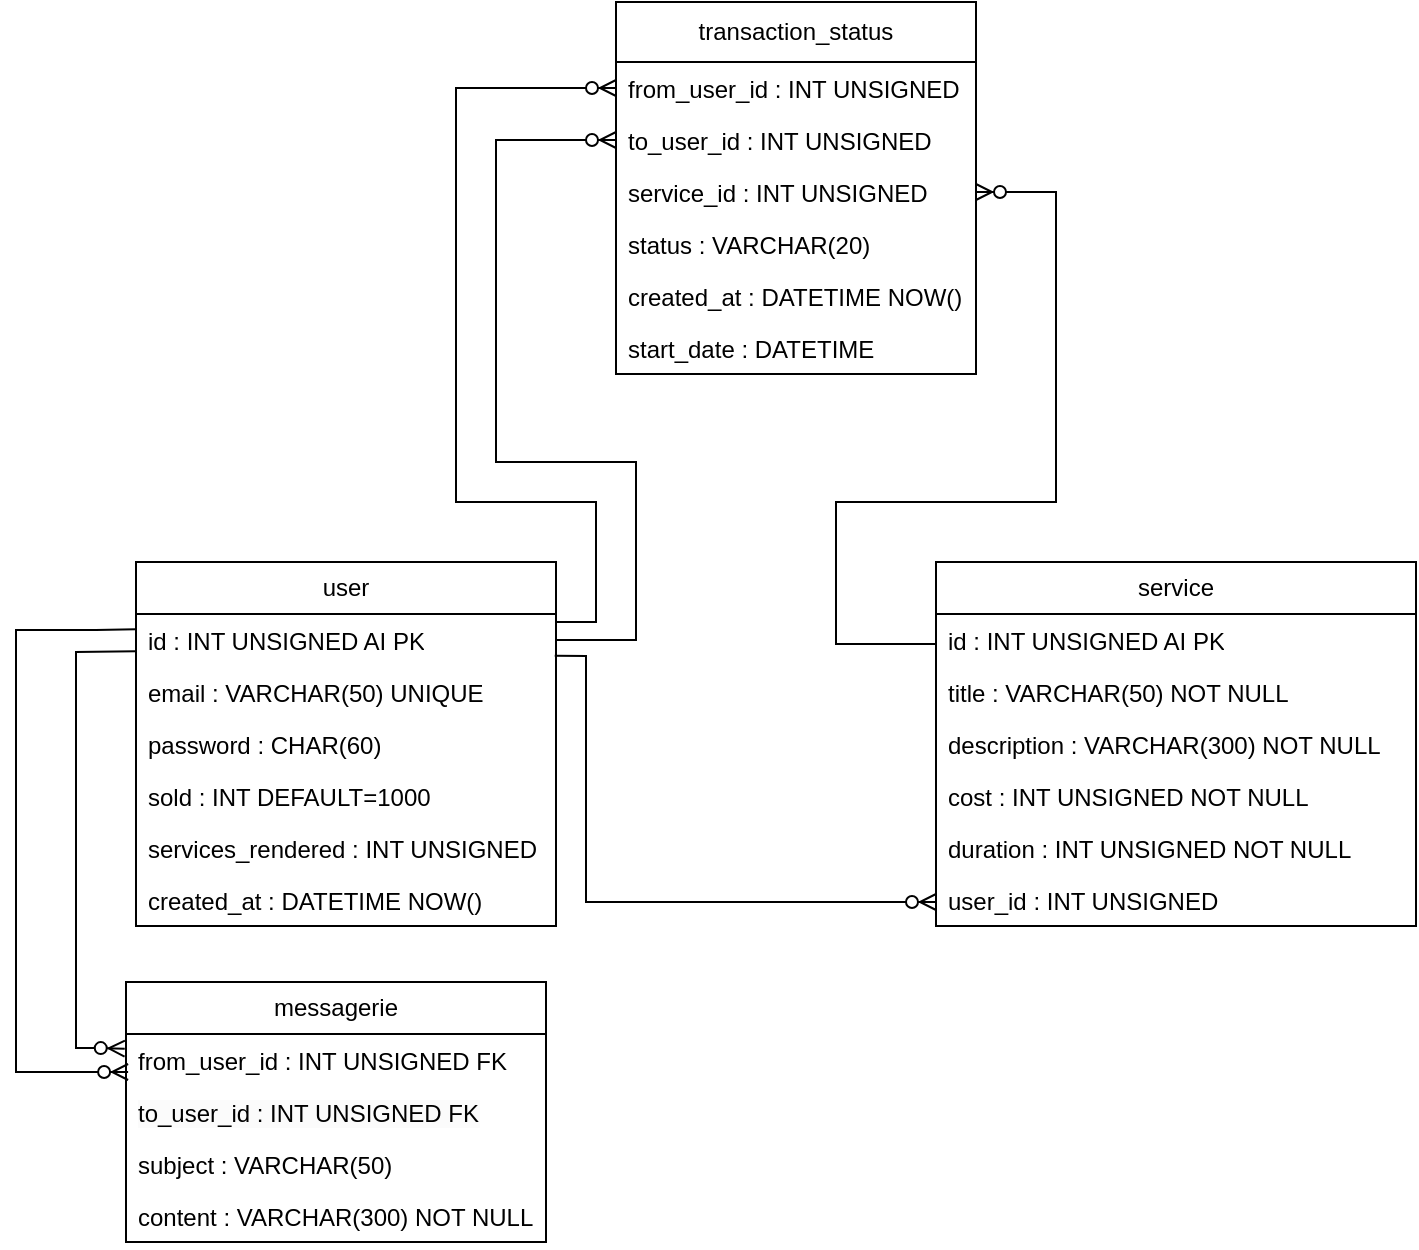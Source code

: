 <mxfile version="24.2.5" type="device">
  <diagram name="Page-1" id="VuSXqfZhitTR__DCnHvj">
    <mxGraphModel dx="792" dy="1187" grid="1" gridSize="10" guides="1" tooltips="1" connect="1" arrows="1" fold="1" page="1" pageScale="1" pageWidth="827" pageHeight="1169" math="0" shadow="0">
      <root>
        <mxCell id="0" />
        <mxCell id="1" parent="0" />
        <mxCell id="qyWvAxp9XMb7L4-9sGKE-1" value="user" style="swimlane;fontStyle=0;childLayout=stackLayout;horizontal=1;startSize=26;fillColor=none;horizontalStack=0;resizeParent=1;resizeParentMax=0;resizeLast=0;collapsible=1;marginBottom=0;whiteSpace=wrap;html=1;" parent="1" vertex="1">
          <mxGeometry x="90" y="310" width="210" height="182" as="geometry" />
        </mxCell>
        <mxCell id="qyWvAxp9XMb7L4-9sGKE-2" value="id : INT UNSIGNED AI PK" style="text;strokeColor=none;fillColor=none;align=left;verticalAlign=top;spacingLeft=4;spacingRight=4;overflow=hidden;rotatable=0;points=[[0,0.5],[1,0.5]];portConstraint=eastwest;whiteSpace=wrap;html=1;" parent="qyWvAxp9XMb7L4-9sGKE-1" vertex="1">
          <mxGeometry y="26" width="210" height="26" as="geometry" />
        </mxCell>
        <mxCell id="qyWvAxp9XMb7L4-9sGKE-3" value="email : VARCHAR(50) UNIQUE" style="text;strokeColor=none;fillColor=none;align=left;verticalAlign=top;spacingLeft=4;spacingRight=4;overflow=hidden;rotatable=0;points=[[0,0.5],[1,0.5]];portConstraint=eastwest;whiteSpace=wrap;html=1;" parent="qyWvAxp9XMb7L4-9sGKE-1" vertex="1">
          <mxGeometry y="52" width="210" height="26" as="geometry" />
        </mxCell>
        <mxCell id="qyWvAxp9XMb7L4-9sGKE-4" value="password : CHAR(60)" style="text;strokeColor=none;fillColor=none;align=left;verticalAlign=top;spacingLeft=4;spacingRight=4;overflow=hidden;rotatable=0;points=[[0,0.5],[1,0.5]];portConstraint=eastwest;whiteSpace=wrap;html=1;" parent="qyWvAxp9XMb7L4-9sGKE-1" vertex="1">
          <mxGeometry y="78" width="210" height="26" as="geometry" />
        </mxCell>
        <mxCell id="qyWvAxp9XMb7L4-9sGKE-14" value="sold : INT DEFAULT=1000" style="text;strokeColor=none;fillColor=none;align=left;verticalAlign=top;spacingLeft=4;spacingRight=4;overflow=hidden;rotatable=0;points=[[0,0.5],[1,0.5]];portConstraint=eastwest;whiteSpace=wrap;html=1;" parent="qyWvAxp9XMb7L4-9sGKE-1" vertex="1">
          <mxGeometry y="104" width="210" height="26" as="geometry" />
        </mxCell>
        <mxCell id="qyWvAxp9XMb7L4-9sGKE-21" value="services_rendered : INT UNSIGNED" style="text;strokeColor=none;fillColor=none;align=left;verticalAlign=top;spacingLeft=4;spacingRight=4;overflow=hidden;rotatable=0;points=[[0,0.5],[1,0.5]];portConstraint=eastwest;whiteSpace=wrap;html=1;" parent="qyWvAxp9XMb7L4-9sGKE-1" vertex="1">
          <mxGeometry y="130" width="210" height="26" as="geometry" />
        </mxCell>
        <mxCell id="Z8X-hhxmlZqIsnh04vYm-4" value="created_at : DATETIME NOW()" style="text;strokeColor=none;fillColor=none;align=left;verticalAlign=top;spacingLeft=4;spacingRight=4;overflow=hidden;rotatable=0;points=[[0,0.5],[1,0.5]];portConstraint=eastwest;whiteSpace=wrap;html=1;" parent="qyWvAxp9XMb7L4-9sGKE-1" vertex="1">
          <mxGeometry y="156" width="210" height="26" as="geometry" />
        </mxCell>
        <mxCell id="qyWvAxp9XMb7L4-9sGKE-5" value="service" style="swimlane;fontStyle=0;childLayout=stackLayout;horizontal=1;startSize=26;fillColor=none;horizontalStack=0;resizeParent=1;resizeParentMax=0;resizeLast=0;collapsible=1;marginBottom=0;whiteSpace=wrap;html=1;" parent="1" vertex="1">
          <mxGeometry x="490" y="310" width="240" height="182" as="geometry" />
        </mxCell>
        <mxCell id="qyWvAxp9XMb7L4-9sGKE-6" value="id : INT UNSIGNED AI PK" style="text;strokeColor=none;fillColor=none;align=left;verticalAlign=top;spacingLeft=4;spacingRight=4;overflow=hidden;rotatable=0;points=[[0,0.5],[1,0.5]];portConstraint=eastwest;whiteSpace=wrap;html=1;" parent="qyWvAxp9XMb7L4-9sGKE-5" vertex="1">
          <mxGeometry y="26" width="240" height="26" as="geometry" />
        </mxCell>
        <mxCell id="qyWvAxp9XMb7L4-9sGKE-7" value="title : VARCHAR(50) NOT NULL" style="text;strokeColor=none;fillColor=none;align=left;verticalAlign=top;spacingLeft=4;spacingRight=4;overflow=hidden;rotatable=0;points=[[0,0.5],[1,0.5]];portConstraint=eastwest;whiteSpace=wrap;html=1;" parent="qyWvAxp9XMb7L4-9sGKE-5" vertex="1">
          <mxGeometry y="52" width="240" height="26" as="geometry" />
        </mxCell>
        <mxCell id="qyWvAxp9XMb7L4-9sGKE-8" value="description : VARCHAR(300) NOT NULL" style="text;strokeColor=none;fillColor=none;align=left;verticalAlign=top;spacingLeft=4;spacingRight=4;overflow=hidden;rotatable=0;points=[[0,0.5],[1,0.5]];portConstraint=eastwest;whiteSpace=wrap;html=1;" parent="qyWvAxp9XMb7L4-9sGKE-5" vertex="1">
          <mxGeometry y="78" width="240" height="26" as="geometry" />
        </mxCell>
        <mxCell id="qyWvAxp9XMb7L4-9sGKE-13" value="cost : INT UNSIGNED NOT NULL" style="text;strokeColor=none;fillColor=none;align=left;verticalAlign=top;spacingLeft=4;spacingRight=4;overflow=hidden;rotatable=0;points=[[0,0.5],[1,0.5]];portConstraint=eastwest;whiteSpace=wrap;html=1;" parent="qyWvAxp9XMb7L4-9sGKE-5" vertex="1">
          <mxGeometry y="104" width="240" height="26" as="geometry" />
        </mxCell>
        <mxCell id="qyWvAxp9XMb7L4-9sGKE-15" value="duration : INT UNSIGNED NOT NULL" style="text;strokeColor=none;fillColor=none;align=left;verticalAlign=top;spacingLeft=4;spacingRight=4;overflow=hidden;rotatable=0;points=[[0,0.5],[1,0.5]];portConstraint=eastwest;whiteSpace=wrap;html=1;" parent="qyWvAxp9XMb7L4-9sGKE-5" vertex="1">
          <mxGeometry y="130" width="240" height="26" as="geometry" />
        </mxCell>
        <mxCell id="qyWvAxp9XMb7L4-9sGKE-19" value="user_id : INT UNSIGNED" style="text;strokeColor=none;fillColor=none;align=left;verticalAlign=top;spacingLeft=4;spacingRight=4;overflow=hidden;rotatable=0;points=[[0,0.5],[1,0.5]];portConstraint=eastwest;whiteSpace=wrap;html=1;" parent="qyWvAxp9XMb7L4-9sGKE-5" vertex="1">
          <mxGeometry y="156" width="240" height="26" as="geometry" />
        </mxCell>
        <mxCell id="qyWvAxp9XMb7L4-9sGKE-9" value="messagerie" style="swimlane;fontStyle=0;childLayout=stackLayout;horizontal=1;startSize=26;fillColor=none;horizontalStack=0;resizeParent=1;resizeParentMax=0;resizeLast=0;collapsible=1;marginBottom=0;whiteSpace=wrap;html=1;" parent="1" vertex="1">
          <mxGeometry x="85" y="520" width="210" height="130" as="geometry" />
        </mxCell>
        <mxCell id="qyWvAxp9XMb7L4-9sGKE-10" value="from_user_id : INT UNSIGNED FK" style="text;strokeColor=none;fillColor=none;align=left;verticalAlign=top;spacingLeft=4;spacingRight=4;overflow=hidden;rotatable=0;points=[[0,0.5],[1,0.5]];portConstraint=eastwest;whiteSpace=wrap;html=1;" parent="qyWvAxp9XMb7L4-9sGKE-9" vertex="1">
          <mxGeometry y="26" width="210" height="26" as="geometry" />
        </mxCell>
        <mxCell id="qyWvAxp9XMb7L4-9sGKE-11" value="&lt;span style=&quot;color: rgb(0, 0, 0); font-family: Helvetica; font-size: 12px; font-style: normal; font-variant-ligatures: normal; font-variant-caps: normal; font-weight: 400; letter-spacing: normal; orphans: 2; text-align: left; text-indent: 0px; text-transform: none; widows: 2; word-spacing: 0px; -webkit-text-stroke-width: 0px; white-space: normal; background-color: rgb(251, 251, 251); text-decoration-thickness: initial; text-decoration-style: initial; text-decoration-color: initial; display: inline !important; float: none;&quot;&gt;to_user_id : INT UNSIGNED FK&lt;/span&gt;" style="text;strokeColor=none;fillColor=none;align=left;verticalAlign=top;spacingLeft=4;spacingRight=4;overflow=hidden;rotatable=0;points=[[0,0.5],[1,0.5]];portConstraint=eastwest;whiteSpace=wrap;html=1;" parent="qyWvAxp9XMb7L4-9sGKE-9" vertex="1">
          <mxGeometry y="52" width="210" height="26" as="geometry" />
        </mxCell>
        <mxCell id="JRGtUKie0YD3wBfnKgTm-1" value="subject : VARCHAR(50)" style="text;strokeColor=none;fillColor=none;align=left;verticalAlign=top;spacingLeft=4;spacingRight=4;overflow=hidden;rotatable=0;points=[[0,0.5],[1,0.5]];portConstraint=eastwest;whiteSpace=wrap;html=1;" vertex="1" parent="qyWvAxp9XMb7L4-9sGKE-9">
          <mxGeometry y="78" width="210" height="26" as="geometry" />
        </mxCell>
        <mxCell id="qyWvAxp9XMb7L4-9sGKE-12" value="content : VARCHAR(300) NOT NULL" style="text;strokeColor=none;fillColor=none;align=left;verticalAlign=top;spacingLeft=4;spacingRight=4;overflow=hidden;rotatable=0;points=[[0,0.5],[1,0.5]];portConstraint=eastwest;whiteSpace=wrap;html=1;" parent="qyWvAxp9XMb7L4-9sGKE-9" vertex="1">
          <mxGeometry y="104" width="210" height="26" as="geometry" />
        </mxCell>
        <mxCell id="qyWvAxp9XMb7L4-9sGKE-18" value="" style="fontSize=12;html=1;endArrow=ERzeroToMany;endFill=1;rounded=0;exitX=0.001;exitY=0.716;exitDx=0;exitDy=0;entryX=-0.003;entryY=0.282;entryDx=0;entryDy=0;exitPerimeter=0;entryPerimeter=0;" parent="1" source="qyWvAxp9XMb7L4-9sGKE-2" target="qyWvAxp9XMb7L4-9sGKE-10" edge="1">
          <mxGeometry width="100" height="100" relative="1" as="geometry">
            <mxPoint x="90" y="360.0" as="sourcePoint" />
            <mxPoint x="78" y="715.99" as="targetPoint" />
            <Array as="points">
              <mxPoint x="60" y="355" />
              <mxPoint x="60" y="553" />
              <mxPoint x="70" y="553" />
            </Array>
          </mxGeometry>
        </mxCell>
        <mxCell id="qyWvAxp9XMb7L4-9sGKE-17" value="" style="fontSize=12;html=1;endArrow=ERzeroToMany;endFill=1;rounded=0;exitX=0;exitY=0.295;exitDx=0;exitDy=0;exitPerimeter=0;entryX=0.005;entryY=0.731;entryDx=0;entryDy=0;entryPerimeter=0;" parent="1" source="qyWvAxp9XMb7L4-9sGKE-2" target="qyWvAxp9XMb7L4-9sGKE-10" edge="1">
          <mxGeometry width="100" height="100" relative="1" as="geometry">
            <mxPoint x="90" y="340" as="sourcePoint" />
            <mxPoint x="40" y="600" as="targetPoint" />
            <Array as="points">
              <mxPoint x="70" y="344" />
              <mxPoint x="30" y="344" />
              <mxPoint x="30" y="565" />
              <mxPoint x="50" y="565" />
            </Array>
          </mxGeometry>
        </mxCell>
        <mxCell id="qyWvAxp9XMb7L4-9sGKE-20" value="" style="fontSize=12;html=1;endArrow=ERzeroToMany;endFill=1;rounded=0;exitX=0.997;exitY=0.805;exitDx=0;exitDy=0;exitPerimeter=0;" parent="1" source="qyWvAxp9XMb7L4-9sGKE-2" edge="1">
          <mxGeometry width="100" height="100" relative="1" as="geometry">
            <mxPoint x="300" y="350" as="sourcePoint" />
            <mxPoint x="490" y="480" as="targetPoint" />
            <Array as="points">
              <mxPoint x="315" y="357" />
              <mxPoint x="315" y="480" />
            </Array>
          </mxGeometry>
        </mxCell>
        <mxCell id="qyWvAxp9XMb7L4-9sGKE-22" value="transaction_status" style="swimlane;fontStyle=0;childLayout=stackLayout;horizontal=1;startSize=30;fillColor=none;horizontalStack=0;resizeParent=1;resizeParentMax=0;resizeLast=0;collapsible=1;marginBottom=0;whiteSpace=wrap;html=1;" parent="1" vertex="1">
          <mxGeometry x="330" y="30" width="180" height="186" as="geometry" />
        </mxCell>
        <mxCell id="qyWvAxp9XMb7L4-9sGKE-23" value="from_user_id : INT UNSIGNED" style="text;strokeColor=none;fillColor=none;align=left;verticalAlign=top;spacingLeft=4;spacingRight=4;overflow=hidden;rotatable=0;points=[[0,0.5],[1,0.5]];portConstraint=eastwest;whiteSpace=wrap;html=1;" parent="qyWvAxp9XMb7L4-9sGKE-22" vertex="1">
          <mxGeometry y="30" width="180" height="26" as="geometry" />
        </mxCell>
        <mxCell id="qyWvAxp9XMb7L4-9sGKE-24" value="to_user_id : INT UNSIGNED" style="text;strokeColor=none;fillColor=none;align=left;verticalAlign=top;spacingLeft=4;spacingRight=4;overflow=hidden;rotatable=0;points=[[0,0.5],[1,0.5]];portConstraint=eastwest;whiteSpace=wrap;html=1;" parent="qyWvAxp9XMb7L4-9sGKE-22" vertex="1">
          <mxGeometry y="56" width="180" height="26" as="geometry" />
        </mxCell>
        <mxCell id="qyWvAxp9XMb7L4-9sGKE-25" value="service_id : INT UNSIGNED" style="text;strokeColor=none;fillColor=none;align=left;verticalAlign=top;spacingLeft=4;spacingRight=4;overflow=hidden;rotatable=0;points=[[0,0.5],[1,0.5]];portConstraint=eastwest;whiteSpace=wrap;html=1;" parent="qyWvAxp9XMb7L4-9sGKE-22" vertex="1">
          <mxGeometry y="82" width="180" height="26" as="geometry" />
        </mxCell>
        <mxCell id="qyWvAxp9XMb7L4-9sGKE-29" value="status : VARCHAR(20)" style="text;strokeColor=none;fillColor=none;align=left;verticalAlign=top;spacingLeft=4;spacingRight=4;overflow=hidden;rotatable=0;points=[[0,0.5],[1,0.5]];portConstraint=eastwest;whiteSpace=wrap;html=1;" parent="qyWvAxp9XMb7L4-9sGKE-22" vertex="1">
          <mxGeometry y="108" width="180" height="26" as="geometry" />
        </mxCell>
        <mxCell id="Z8X-hhxmlZqIsnh04vYm-1" value="created_at : DATETIME NOW()" style="text;strokeColor=none;fillColor=none;align=left;verticalAlign=top;spacingLeft=4;spacingRight=4;overflow=hidden;rotatable=0;points=[[0,0.5],[1,0.5]];portConstraint=eastwest;whiteSpace=wrap;html=1;" parent="qyWvAxp9XMb7L4-9sGKE-22" vertex="1">
          <mxGeometry y="134" width="180" height="26" as="geometry" />
        </mxCell>
        <mxCell id="Z8X-hhxmlZqIsnh04vYm-2" value="start_date : DATETIME" style="text;strokeColor=none;fillColor=none;align=left;verticalAlign=top;spacingLeft=4;spacingRight=4;overflow=hidden;rotatable=0;points=[[0,0.5],[1,0.5]];portConstraint=eastwest;whiteSpace=wrap;html=1;" parent="qyWvAxp9XMb7L4-9sGKE-22" vertex="1">
          <mxGeometry y="160" width="180" height="26" as="geometry" />
        </mxCell>
        <mxCell id="qyWvAxp9XMb7L4-9sGKE-26" value="" style="fontSize=12;html=1;endArrow=ERzeroToMany;endFill=1;rounded=0;exitX=1;exitY=0.5;exitDx=0;exitDy=0;entryX=1;entryY=0.5;entryDx=0;entryDy=0;" parent="1" target="qyWvAxp9XMb7L4-9sGKE-25" edge="1">
          <mxGeometry width="100" height="100" relative="1" as="geometry">
            <mxPoint x="490" y="351" as="sourcePoint" />
            <mxPoint x="500" y="200" as="targetPoint" />
            <Array as="points">
              <mxPoint x="440" y="351" />
              <mxPoint x="440" y="280" />
              <mxPoint x="550" y="280" />
              <mxPoint x="550" y="125" />
            </Array>
          </mxGeometry>
        </mxCell>
        <mxCell id="qyWvAxp9XMb7L4-9sGKE-27" value="" style="fontSize=12;html=1;endArrow=ERzeroToMany;endFill=1;rounded=0;entryX=0;entryY=0.5;entryDx=0;entryDy=0;" parent="1" target="qyWvAxp9XMb7L4-9sGKE-23" edge="1">
          <mxGeometry width="100" height="100" relative="1" as="geometry">
            <mxPoint x="300" y="340" as="sourcePoint" />
            <mxPoint x="190" y="70" as="targetPoint" />
            <Array as="points">
              <mxPoint x="320" y="340" />
              <mxPoint x="320" y="280" />
              <mxPoint x="250" y="280" />
              <mxPoint x="250" y="73" />
            </Array>
          </mxGeometry>
        </mxCell>
        <mxCell id="qyWvAxp9XMb7L4-9sGKE-28" value="" style="fontSize=12;html=1;endArrow=ERzeroToMany;endFill=1;rounded=0;exitX=1;exitY=0.5;exitDx=0;exitDy=0;entryX=0;entryY=0.5;entryDx=0;entryDy=0;" parent="1" source="qyWvAxp9XMb7L4-9sGKE-2" target="qyWvAxp9XMb7L4-9sGKE-24" edge="1">
          <mxGeometry width="100" height="100" relative="1" as="geometry">
            <mxPoint x="300" y="570" as="sourcePoint" />
            <mxPoint x="270" y="170" as="targetPoint" />
            <Array as="points">
              <mxPoint x="340" y="349" />
              <mxPoint x="340" y="260" />
              <mxPoint x="270" y="260" />
              <mxPoint x="270" y="99" />
            </Array>
          </mxGeometry>
        </mxCell>
      </root>
    </mxGraphModel>
  </diagram>
</mxfile>
